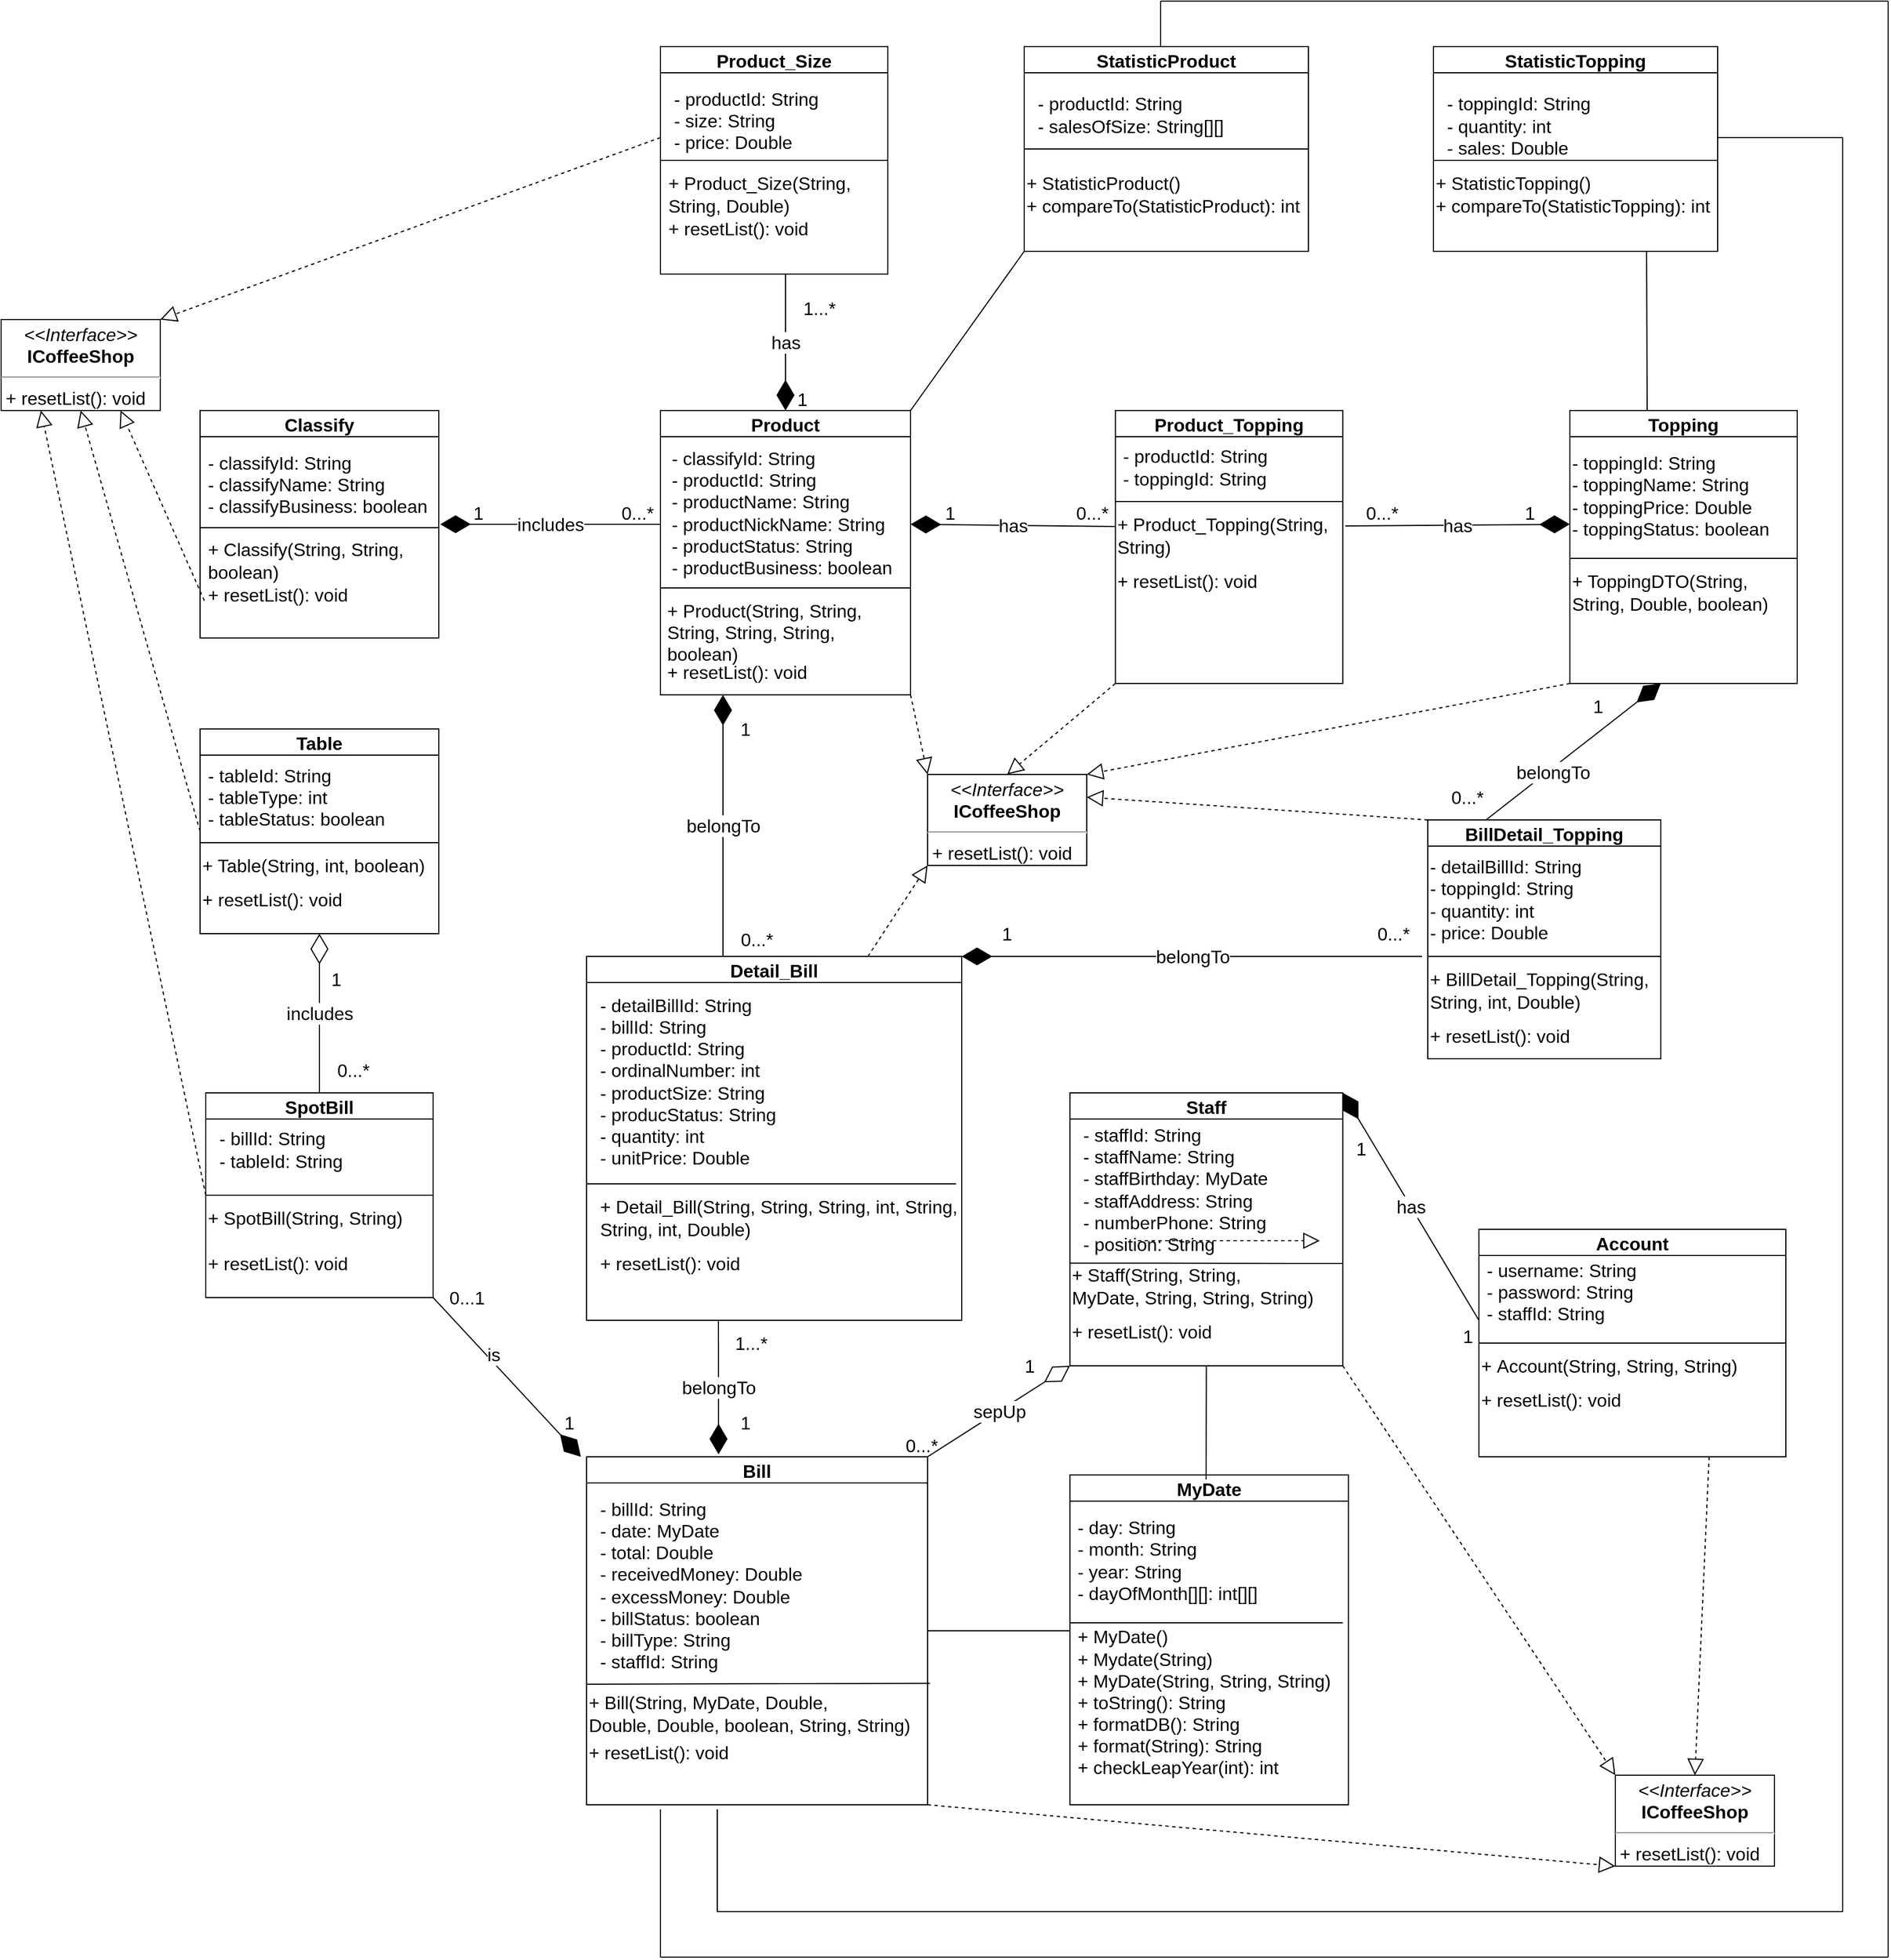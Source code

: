 <mxfile version="16.4.11" type="device"><diagram id="DjL8c5-lYKKNJm0CQkP-" name="Page-1"><mxGraphModel dx="3816" dy="2931" grid="1" gridSize="10" guides="1" tooltips="1" connect="1" arrows="1" fold="1" page="1" pageScale="1" pageWidth="850" pageHeight="1100" math="0" shadow="0"><root><mxCell id="0"/><mxCell id="1" parent="0"/><mxCell id="RPva68vBUwzgxwrthhN3-113" value="&lt;p style=&quot;margin: 4px 0px 0px; text-align: center; font-size: 16px;&quot;&gt;&lt;i style=&quot;font-size: 16px;&quot;&gt;&amp;lt;&amp;lt;Interface&amp;gt;&amp;gt;&lt;/i&gt;&lt;br style=&quot;font-size: 16px;&quot;&gt;&lt;b style=&quot;font-size: 16px;&quot;&gt;ICoffeeShop&lt;/b&gt;&lt;/p&gt;&lt;hr style=&quot;font-size: 16px;&quot;&gt;&lt;p style=&quot;margin: 0px 0px 0px 4px; font-size: 16px;&quot;&gt;+ resetList(): void&lt;/p&gt;" style="verticalAlign=top;align=left;overflow=fill;fontSize=16;fontFamily=Helvetica;html=1;" vertex="1" parent="1"><mxGeometry x="355" y="400" width="140" height="80" as="geometry"/></mxCell><mxCell id="RPva68vBUwzgxwrthhN3-114" value="Product" style="swimlane;fontSize=16;" vertex="1" parent="1"><mxGeometry x="120" y="80" width="220" height="250" as="geometry"><mxRectangle x="-120" y="40" width="130" height="23" as="alternateBounds"/></mxGeometry></mxCell><mxCell id="RPva68vBUwzgxwrthhN3-115" value="&lt;span style=&quot;font-size: 16px;&quot;&gt;- classifyId: String&lt;br style=&quot;font-size: 16px;&quot;&gt;- productId: String&lt;/span&gt;&lt;br style=&quot;padding: 0px; margin: 0px; font-size: 16px;&quot;&gt;&lt;span style=&quot;font-size: 16px;&quot;&gt;- productName: String&lt;/span&gt;&lt;br style=&quot;padding: 0px; margin: 0px; font-size: 16px;&quot;&gt;&lt;span style=&quot;font-size: 16px;&quot;&gt;- productNickName: String&lt;br style=&quot;font-size: 16px;&quot;&gt;- productStatus: String&lt;br style=&quot;font-size: 16px;&quot;&gt;- productBusiness: boolean&lt;br style=&quot;font-size: 16px;&quot;&gt;&lt;/span&gt;" style="text;html=1;strokeColor=none;fillColor=none;align=left;verticalAlign=middle;whiteSpace=wrap;rounded=0;fontSize=16;" vertex="1" parent="RPva68vBUwzgxwrthhN3-114"><mxGeometry x="7.5" y="50" width="202.5" height="80" as="geometry"/></mxCell><mxCell id="RPva68vBUwzgxwrthhN3-116" value="" style="line;strokeWidth=1;fillColor=none;align=left;verticalAlign=middle;spacingTop=-1;spacingLeft=3;spacingRight=3;rotatable=0;labelPosition=right;points=[];portConstraint=eastwest;fontSize=16;" vertex="1" parent="RPva68vBUwzgxwrthhN3-114"><mxGeometry y="152" width="220" height="8" as="geometry"/></mxCell><mxCell id="RPva68vBUwzgxwrthhN3-118" value="&lt;span style=&quot;font-size: 16px;&quot;&gt;+ Product(String, String, String, String, String, boolean)&lt;/span&gt;" style="text;html=1;strokeColor=none;fillColor=none;align=left;verticalAlign=middle;whiteSpace=wrap;rounded=0;fontSize=16;" vertex="1" parent="RPva68vBUwzgxwrthhN3-114"><mxGeometry x="3.75" y="180" width="216.25" height="30" as="geometry"/></mxCell><mxCell id="RPva68vBUwzgxwrthhN3-126" value="+ resetList(): void" style="text;html=1;align=left;verticalAlign=middle;resizable=0;points=[];autosize=1;strokeColor=none;fillColor=none;fontSize=16;" vertex="1" parent="RPva68vBUwzgxwrthhN3-114"><mxGeometry x="3.75" y="220" width="140" height="20" as="geometry"/></mxCell><mxCell id="RPva68vBUwzgxwrthhN3-120" value="Classify" style="swimlane;fontSize=16;" vertex="1" parent="1"><mxGeometry x="-285" y="80" width="210" height="200" as="geometry"/></mxCell><mxCell id="RPva68vBUwzgxwrthhN3-121" value="&lt;span style=&quot;font-size: 16px;&quot;&gt;- classifyId: String&lt;/span&gt;&lt;br style=&quot;padding: 0px; margin: 0px; font-size: 16px;&quot;&gt;&lt;span style=&quot;font-size: 16px;&quot;&gt;-&amp;nbsp;classifyName: String&lt;/span&gt;&lt;br style=&quot;padding: 0px; margin: 0px; font-size: 16px;&quot;&gt;&lt;span style=&quot;font-size: 16px;&quot;&gt;-&amp;nbsp;classifyBusiness: boolean&lt;/span&gt;" style="text;html=1;strokeColor=none;fillColor=none;align=left;verticalAlign=middle;whiteSpace=wrap;rounded=0;fontSize=16;" vertex="1" parent="RPva68vBUwzgxwrthhN3-120"><mxGeometry x="5" y="30" width="275" height="70" as="geometry"/></mxCell><mxCell id="RPva68vBUwzgxwrthhN3-122" value="+&amp;nbsp;Classify(String, String,&lt;br style=&quot;font-size: 16px;&quot;&gt;boolean)" style="text;html=1;align=left;verticalAlign=middle;resizable=0;points=[];autosize=1;strokeColor=none;fillColor=none;fontSize=16;" vertex="1" parent="RPva68vBUwzgxwrthhN3-120"><mxGeometry x="5" y="112" width="190" height="40" as="geometry"/></mxCell><mxCell id="RPva68vBUwzgxwrthhN3-125" value="+ resetList(): void" style="text;html=1;align=left;verticalAlign=middle;resizable=0;points=[];autosize=1;strokeColor=none;fillColor=none;fontSize=16;" vertex="1" parent="RPva68vBUwzgxwrthhN3-120"><mxGeometry x="5" y="152" width="140" height="20" as="geometry"/></mxCell><mxCell id="RPva68vBUwzgxwrthhN3-124" value="" style="endArrow=none;html=1;rounded=0;fontSize=16;" edge="1" parent="RPva68vBUwzgxwrthhN3-120"><mxGeometry width="50" height="50" relative="1" as="geometry"><mxPoint y="103" as="sourcePoint"/><mxPoint x="210" y="103" as="targetPoint"/></mxGeometry></mxCell><mxCell id="RPva68vBUwzgxwrthhN3-127" value="Product_Size" style="swimlane;fontSize=16;" vertex="1" parent="1"><mxGeometry x="120" y="-240" width="200" height="200" as="geometry"/></mxCell><mxCell id="RPva68vBUwzgxwrthhN3-128" value="- productId: String&lt;span style=&quot;font-size: 16px;&quot;&gt;&lt;br style=&quot;font-size: 16px;&quot;&gt;- size: String&lt;br style=&quot;font-size: 16px;&quot;&gt;- price: Double&lt;br style=&quot;font-size: 16px;&quot;&gt;&lt;/span&gt;" style="text;html=1;strokeColor=none;fillColor=none;align=left;verticalAlign=middle;whiteSpace=wrap;rounded=0;fontSize=16;" vertex="1" parent="RPva68vBUwzgxwrthhN3-127"><mxGeometry x="10" y="40" width="190" height="50" as="geometry"/></mxCell><mxCell id="RPva68vBUwzgxwrthhN3-129" value="+ Product_Size(String, &lt;br style=&quot;font-size: 16px;&quot;&gt;String, Double)" style="text;html=1;align=left;verticalAlign=middle;resizable=0;points=[];autosize=1;strokeColor=none;fillColor=none;fontSize=16;" vertex="1" parent="RPva68vBUwzgxwrthhN3-127"><mxGeometry x="5" y="110" width="180" height="40" as="geometry"/></mxCell><mxCell id="RPva68vBUwzgxwrthhN3-131" value="+ resetList(): void" style="text;html=1;align=left;verticalAlign=middle;resizable=0;points=[];autosize=1;strokeColor=none;fillColor=none;fontSize=16;" vertex="1" parent="RPva68vBUwzgxwrthhN3-127"><mxGeometry x="5" y="150" width="140" height="20" as="geometry"/></mxCell><mxCell id="RPva68vBUwzgxwrthhN3-130" value="" style="endArrow=none;html=1;rounded=0;fontSize=16;" edge="1" parent="1"><mxGeometry width="50" height="50" relative="1" as="geometry"><mxPoint x="120" y="-140" as="sourcePoint"/><mxPoint x="320" y="-140" as="targetPoint"/></mxGeometry></mxCell><mxCell id="RPva68vBUwzgxwrthhN3-132" value="Product_Topping" style="swimlane;fontSize=16;" vertex="1" parent="1"><mxGeometry x="520.23" y="80" width="200" height="240" as="geometry"/></mxCell><mxCell id="RPva68vBUwzgxwrthhN3-133" value="&lt;span style=&quot;font-size: 16px;&quot;&gt;- productId: String&lt;/span&gt;&lt;br style=&quot;padding: 0px; margin: 0px; font-size: 16px;&quot;&gt;&lt;span style=&quot;font-size: 16px;&quot;&gt;- toppingId: String&lt;/span&gt;" style="text;html=1;strokeColor=none;fillColor=none;align=left;verticalAlign=middle;whiteSpace=wrap;rounded=0;fontSize=16;" vertex="1" parent="RPva68vBUwzgxwrthhN3-132"><mxGeometry x="5" y="20" width="190" height="60" as="geometry"/></mxCell><mxCell id="RPva68vBUwzgxwrthhN3-134" value="+&amp;nbsp;Product_Topping(String, &lt;br style=&quot;font-size: 16px;&quot;&gt;String)" style="text;html=1;align=left;verticalAlign=middle;resizable=0;points=[];autosize=1;strokeColor=none;fillColor=none;fontSize=16;" vertex="1" parent="RPva68vBUwzgxwrthhN3-132"><mxGeometry y="90" width="200" height="40" as="geometry"/></mxCell><mxCell id="RPva68vBUwzgxwrthhN3-144" value="+ resetList(): void" style="text;html=1;align=left;verticalAlign=middle;resizable=0;points=[];autosize=1;strokeColor=none;fillColor=none;fontSize=16;" vertex="1" parent="RPva68vBUwzgxwrthhN3-132"><mxGeometry y="140" width="140" height="20" as="geometry"/></mxCell><mxCell id="RPva68vBUwzgxwrthhN3-135" value="" style="endArrow=none;html=1;rounded=0;fontSize=16;" edge="1" parent="RPva68vBUwzgxwrthhN3-132"><mxGeometry width="50" height="50" relative="1" as="geometry"><mxPoint y="80" as="sourcePoint"/><mxPoint x="200" y="80" as="targetPoint"/></mxGeometry></mxCell><mxCell id="RPva68vBUwzgxwrthhN3-136" value="Topping" style="swimlane;fontSize=16;" vertex="1" parent="1"><mxGeometry x="920" y="80" width="200" height="240" as="geometry"/></mxCell><mxCell id="RPva68vBUwzgxwrthhN3-137" value="&lt;span style=&quot;font-size: 16px;&quot;&gt;- toppingId: String&lt;/span&gt;&lt;br style=&quot;padding: 0px; margin: 0px; font-size: 16px;&quot;&gt;&lt;span style=&quot;font-size: 16px;&quot;&gt;- toppingName: String&lt;/span&gt;&lt;br style=&quot;padding: 0px; margin: 0px; font-size: 16px;&quot;&gt;&lt;span style=&quot;font-size: 16px;&quot;&gt;- toppingPrice: Double&lt;br style=&quot;font-size: 16px;&quot;&gt;- toppingStatus: boolean&lt;br style=&quot;font-size: 16px;&quot;&gt;&lt;/span&gt;" style="text;html=1;strokeColor=none;fillColor=none;align=left;verticalAlign=middle;whiteSpace=wrap;rounded=0;fontSize=16;" vertex="1" parent="RPva68vBUwzgxwrthhN3-136"><mxGeometry y="50" width="280" height="50" as="geometry"/></mxCell><mxCell id="RPva68vBUwzgxwrthhN3-138" value="+ ToppingDTO(String, &lt;br style=&quot;font-size: 16px;&quot;&gt;String, Double, boolean)&lt;br style=&quot;font-size: 16px;&quot;&gt;" style="text;html=1;align=left;verticalAlign=middle;resizable=0;points=[];autosize=1;strokeColor=none;fillColor=none;fontSize=16;" vertex="1" parent="RPva68vBUwzgxwrthhN3-136"><mxGeometry y="140" width="190" height="40" as="geometry"/></mxCell><mxCell id="RPva68vBUwzgxwrthhN3-139" value="" style="endArrow=none;html=1;rounded=0;fontSize=16;" edge="1" parent="1"><mxGeometry width="50" height="50" relative="1" as="geometry"><mxPoint x="920" y="210" as="sourcePoint"/><mxPoint x="1120" y="210" as="targetPoint"/></mxGeometry></mxCell><mxCell id="RPva68vBUwzgxwrthhN3-146" value="Bill" style="swimlane;fontSize=16;" vertex="1" parent="1"><mxGeometry x="55" y="1000" width="300" height="306" as="geometry"/></mxCell><mxCell id="RPva68vBUwzgxwrthhN3-147" value="&lt;span style=&quot;font-size: 16px;&quot;&gt;- billId: String&lt;/span&gt;&lt;br style=&quot;padding: 0px; margin: 0px; font-size: 16px;&quot;&gt;&lt;span style=&quot;font-size: 16px;&quot;&gt;- date: MyDate&lt;/span&gt;&lt;br style=&quot;padding: 0px; margin: 0px; font-size: 16px;&quot;&gt;&lt;span style=&quot;font-size: 16px;&quot;&gt;- total: Double&lt;br style=&quot;font-size: 16px;&quot;&gt;- receivedMoney: D&lt;/span&gt;ouble&lt;span style=&quot;font-size: 16px;&quot;&gt;&lt;br style=&quot;font-size: 16px;&quot;&gt;- excessMoney: D&lt;/span&gt;ouble&lt;br style=&quot;font-size: 16px;&quot;&gt;&lt;span style=&quot;font-size: 16px;&quot;&gt;- billStatus: boolean&lt;br style=&quot;font-size: 16px;&quot;&gt;- billType: String&lt;br style=&quot;font-size: 16px;&quot;&gt;- staffId: String&lt;br style=&quot;font-size: 16px;&quot;&gt;&lt;/span&gt;" style="text;html=1;strokeColor=none;fillColor=none;align=left;verticalAlign=middle;whiteSpace=wrap;rounded=0;fontSize=16;" vertex="1" parent="RPva68vBUwzgxwrthhN3-146"><mxGeometry x="10" y="26" width="240" height="174" as="geometry"/></mxCell><mxCell id="RPva68vBUwzgxwrthhN3-148" value="+ Bill(String, MyDate, Double, &lt;br style=&quot;font-size: 16px;&quot;&gt;Double, Double, boolean, String, String)" style="text;html=1;align=left;verticalAlign=middle;resizable=0;points=[];autosize=1;strokeColor=none;fillColor=none;fontSize=16;" vertex="1" parent="RPva68vBUwzgxwrthhN3-146"><mxGeometry y="206" width="300" height="40" as="geometry"/></mxCell><mxCell id="RPva68vBUwzgxwrthhN3-160" value="+ resetList(): void" style="text;html=1;align=left;verticalAlign=middle;resizable=0;points=[];autosize=1;strokeColor=none;fillColor=none;fontSize=16;" vertex="1" parent="RPva68vBUwzgxwrthhN3-146"><mxGeometry y="250" width="140" height="20" as="geometry"/></mxCell><mxCell id="RPva68vBUwzgxwrthhN3-149" value="" style="endArrow=none;html=1;rounded=0;fontSize=16;entryX=1.007;entryY=-0.17;entryDx=0;entryDy=0;entryPerimeter=0;" edge="1" parent="1" target="RPva68vBUwzgxwrthhN3-148"><mxGeometry width="50" height="50" relative="1" as="geometry"><mxPoint x="55" y="1200" as="sourcePoint"/><mxPoint x="335" y="1200" as="targetPoint"/></mxGeometry></mxCell><mxCell id="RPva68vBUwzgxwrthhN3-150" value="Detail_Bill" style="swimlane;fontSize=16;" vertex="1" parent="1"><mxGeometry x="55" y="560" width="330" height="320" as="geometry"/></mxCell><mxCell id="RPva68vBUwzgxwrthhN3-151" value="&lt;span style=&quot;font-size: 16px;&quot;&gt;- detailBillId: String&lt;br style=&quot;font-size: 16px;&quot;&gt;&lt;/span&gt;- billId: String&lt;br style=&quot;font-size: 16px;&quot;&gt;- productId: String&lt;br style=&quot;padding: 0px; margin: 0px; font-size: 16px;&quot;&gt;&lt;span style=&quot;font-size: 16px;&quot;&gt;- ordinalNumber: int&lt;br style=&quot;font-size: 16px;&quot;&gt;&lt;/span&gt;&lt;span style=&quot;font-size: 16px;&quot;&gt;- productSize: String&lt;br style=&quot;font-size: 16px;&quot;&gt;- producStatus: String&lt;br style=&quot;font-size: 16px;&quot;&gt;&lt;/span&gt;- quantity: int&lt;br style=&quot;font-size: 16px;&quot;&gt;- unitPrice: Double" style="text;html=1;strokeColor=none;fillColor=none;align=left;verticalAlign=middle;whiteSpace=wrap;rounded=0;fontSize=16;" vertex="1" parent="RPva68vBUwzgxwrthhN3-150"><mxGeometry x="10" y="60" width="175" height="100" as="geometry"/></mxCell><mxCell id="RPva68vBUwzgxwrthhN3-152" value="+ Detail_Bill(String, String, String, int, String, &lt;br style=&quot;font-size: 16px;&quot;&gt;String, int, Double)" style="text;html=1;align=left;verticalAlign=middle;resizable=0;points=[];autosize=1;strokeColor=none;fillColor=none;fontSize=16;" vertex="1" parent="RPva68vBUwzgxwrthhN3-150"><mxGeometry x="10" y="210" width="330" height="40" as="geometry"/></mxCell><mxCell id="RPva68vBUwzgxwrthhN3-159" value="+ resetList(): void" style="text;html=1;align=left;verticalAlign=middle;resizable=0;points=[];autosize=1;strokeColor=none;fillColor=none;fontSize=16;" vertex="1" parent="RPva68vBUwzgxwrthhN3-150"><mxGeometry x="10" y="260" width="140" height="20" as="geometry"/></mxCell><mxCell id="RPva68vBUwzgxwrthhN3-153" value="" style="endArrow=none;html=1;rounded=0;fontSize=16;" edge="1" parent="1"><mxGeometry width="50" height="50" relative="1" as="geometry"><mxPoint x="55" y="760" as="sourcePoint"/><mxPoint x="380" y="760" as="targetPoint"/></mxGeometry></mxCell><mxCell id="RPva68vBUwzgxwrthhN3-161" value="SpotBill" style="swimlane;fontSize=16;" vertex="1" parent="1"><mxGeometry x="-280" y="680" width="200" height="180" as="geometry"/></mxCell><mxCell id="RPva68vBUwzgxwrthhN3-162" value="&lt;span style=&quot;font-size: 16px;&quot;&gt;- billId: String&lt;/span&gt;&lt;br style=&quot;padding: 0px; margin: 0px; font-size: 16px;&quot;&gt;&lt;span style=&quot;font-size: 16px;&quot;&gt;- tableId: String&lt;/span&gt;" style="text;html=1;strokeColor=none;fillColor=none;align=left;verticalAlign=middle;whiteSpace=wrap;rounded=0;fontSize=16;" vertex="1" parent="RPva68vBUwzgxwrthhN3-161"><mxGeometry x="10" y="20" width="145" height="60" as="geometry"/></mxCell><mxCell id="RPva68vBUwzgxwrthhN3-163" value="+&amp;nbsp;SpotBill(String, String)" style="text;html=1;align=left;verticalAlign=middle;resizable=0;points=[];autosize=1;strokeColor=none;fillColor=none;fontSize=16;" vertex="1" parent="RPva68vBUwzgxwrthhN3-161"><mxGeometry y="100" width="190" height="20" as="geometry"/></mxCell><mxCell id="RPva68vBUwzgxwrthhN3-174" value="+ resetList(): void" style="text;html=1;align=left;verticalAlign=middle;resizable=0;points=[];autosize=1;strokeColor=none;fillColor=none;fontSize=16;" vertex="1" parent="RPva68vBUwzgxwrthhN3-161"><mxGeometry y="140" width="140" height="20" as="geometry"/></mxCell><mxCell id="RPva68vBUwzgxwrthhN3-164" value="" style="endArrow=none;html=1;rounded=0;fontSize=16;exitX=0;exitY=0.5;exitDx=0;exitDy=0;entryX=1;entryY=0.5;entryDx=0;entryDy=0;" edge="1" parent="1" source="RPva68vBUwzgxwrthhN3-161" target="RPva68vBUwzgxwrthhN3-161"><mxGeometry width="50" height="50" relative="1" as="geometry"><mxPoint x="-235" y="760" as="sourcePoint"/><mxPoint x="-185" y="710" as="targetPoint"/></mxGeometry></mxCell><mxCell id="RPva68vBUwzgxwrthhN3-165" value="Table" style="swimlane;fontSize=16;" vertex="1" parent="1"><mxGeometry x="-285" y="360" width="210" height="180" as="geometry"/></mxCell><mxCell id="RPva68vBUwzgxwrthhN3-166" value="&lt;span style=&quot;font-size: 16px;&quot;&gt;- tableId: String&lt;/span&gt;&lt;br style=&quot;padding: 0px; margin: 0px; font-size: 16px;&quot;&gt;&lt;span style=&quot;font-size: 16px;&quot;&gt;- tableType: int&lt;/span&gt;&lt;br style=&quot;padding: 0px; margin: 0px; font-size: 16px;&quot;&gt;&lt;span style=&quot;font-size: 16px;&quot;&gt;- tableStatus: boolean&lt;br style=&quot;font-size: 16px;&quot;&gt;&lt;/span&gt;" style="text;html=1;strokeColor=none;fillColor=none;align=left;verticalAlign=middle;whiteSpace=wrap;rounded=0;fontSize=16;" vertex="1" parent="RPva68vBUwzgxwrthhN3-165"><mxGeometry x="5" y="30" width="345" height="60" as="geometry"/></mxCell><mxCell id="RPva68vBUwzgxwrthhN3-167" value="" style="endArrow=none;html=1;rounded=0;fontSize=16;" edge="1" parent="RPva68vBUwzgxwrthhN3-165"><mxGeometry width="50" height="50" relative="1" as="geometry"><mxPoint y="100" as="sourcePoint"/><mxPoint x="210" y="100" as="targetPoint"/></mxGeometry></mxCell><mxCell id="RPva68vBUwzgxwrthhN3-168" value="+ Table(String, int, boolean)" style="text;html=1;align=left;verticalAlign=middle;resizable=0;points=[];autosize=1;strokeColor=none;fillColor=none;fontSize=16;" vertex="1" parent="RPva68vBUwzgxwrthhN3-165"><mxGeometry y="110" width="210" height="20" as="geometry"/></mxCell><mxCell id="RPva68vBUwzgxwrthhN3-173" value="+ resetList(): void" style="text;html=1;align=left;verticalAlign=middle;resizable=0;points=[];autosize=1;strokeColor=none;fillColor=none;fontSize=16;" vertex="1" parent="RPva68vBUwzgxwrthhN3-165"><mxGeometry y="140" width="140" height="20" as="geometry"/></mxCell><mxCell id="RPva68vBUwzgxwrthhN3-175" value="Account" style="swimlane;fontSize=16;" vertex="1" parent="1"><mxGeometry x="840" y="800" width="270" height="200" as="geometry"/></mxCell><mxCell id="RPva68vBUwzgxwrthhN3-176" value="&lt;span style=&quot;font-size: 16px;&quot;&gt;- username: String&lt;/span&gt;&lt;br style=&quot;padding: 0px; margin: 0px; font-size: 16px;&quot;&gt;&lt;span style=&quot;font-size: 16px;&quot;&gt;- password: String&lt;br style=&quot;font-size: 16px;&quot;&gt;- staffId: String&lt;br style=&quot;font-size: 16px;&quot;&gt;&lt;/span&gt;" style="text;html=1;strokeColor=none;fillColor=none;align=left;verticalAlign=middle;whiteSpace=wrap;rounded=0;fontSize=16;" vertex="1" parent="RPva68vBUwzgxwrthhN3-175"><mxGeometry x="5" y="20" width="190" height="70" as="geometry"/></mxCell><mxCell id="RPva68vBUwzgxwrthhN3-177" value="+&amp;nbsp;Account(String, String, String)" style="text;html=1;align=left;verticalAlign=middle;resizable=0;points=[];autosize=1;strokeColor=none;fillColor=none;fontSize=16;" vertex="1" parent="RPva68vBUwzgxwrthhN3-175"><mxGeometry y="110" width="240" height="20" as="geometry"/></mxCell><mxCell id="RPva68vBUwzgxwrthhN3-202" value="+ resetList(): void" style="text;html=1;align=left;verticalAlign=middle;resizable=0;points=[];autosize=1;strokeColor=none;fillColor=none;fontSize=16;" vertex="1" parent="RPva68vBUwzgxwrthhN3-175"><mxGeometry y="140" width="140" height="20" as="geometry"/></mxCell><mxCell id="RPva68vBUwzgxwrthhN3-178" value="" style="endArrow=none;html=1;rounded=0;fontSize=16;entryX=1;entryY=0.5;entryDx=0;entryDy=0;" edge="1" parent="1" target="RPva68vBUwzgxwrthhN3-175"><mxGeometry width="50" height="50" relative="1" as="geometry"><mxPoint x="840" y="900" as="sourcePoint"/><mxPoint x="1080" y="900" as="targetPoint"/></mxGeometry></mxCell><mxCell id="RPva68vBUwzgxwrthhN3-179" value="BillDetail_Topping" style="swimlane;fontSize=16;" vertex="1" parent="1"><mxGeometry x="795" y="440" width="205" height="210" as="geometry"/></mxCell><mxCell id="RPva68vBUwzgxwrthhN3-180" value="&lt;span style=&quot;font-size: 16px;&quot;&gt;- detailBillId: String&lt;br style=&quot;font-size: 16px;&quot;&gt;- toppingId: String&lt;br style=&quot;font-size: 16px;&quot;&gt;- quantity: int&lt;br style=&quot;font-size: 16px;&quot;&gt;- price: D&lt;/span&gt;ouble&lt;span style=&quot;font-size: 16px;&quot;&gt;&lt;br style=&quot;font-size: 16px;&quot;&gt;&lt;/span&gt;" style="text;html=1;strokeColor=none;fillColor=none;align=left;verticalAlign=middle;whiteSpace=wrap;rounded=0;fontSize=16;" vertex="1" parent="RPva68vBUwzgxwrthhN3-179"><mxGeometry y="50" width="185" height="40" as="geometry"/></mxCell><mxCell id="RPva68vBUwzgxwrthhN3-181" value="+ BillDetail_Topping(String, &lt;br style=&quot;font-size: 16px;&quot;&gt;String, int, Double)" style="text;html=1;align=left;verticalAlign=middle;resizable=0;points=[];autosize=1;strokeColor=none;fillColor=none;fontSize=16;" vertex="1" parent="RPva68vBUwzgxwrthhN3-179"><mxGeometry y="130" width="210" height="40" as="geometry"/></mxCell><mxCell id="RPva68vBUwzgxwrthhN3-200" value="+ resetList(): void" style="text;html=1;align=left;verticalAlign=middle;resizable=0;points=[];autosize=1;strokeColor=none;fillColor=none;fontSize=16;" vertex="1" parent="RPva68vBUwzgxwrthhN3-179"><mxGeometry y="180" width="140" height="20" as="geometry"/></mxCell><mxCell id="RPva68vBUwzgxwrthhN3-182" value="" style="endArrow=none;html=1;rounded=0;fontSize=16;" edge="1" parent="1"><mxGeometry width="50" height="50" relative="1" as="geometry"><mxPoint x="795" y="560" as="sourcePoint"/><mxPoint x="1000" y="560" as="targetPoint"/></mxGeometry></mxCell><mxCell id="RPva68vBUwzgxwrthhN3-183" value="Staff" style="swimlane;fontSize=16;" vertex="1" parent="1"><mxGeometry x="480.23" y="680" width="240" height="240" as="geometry"/></mxCell><mxCell id="RPva68vBUwzgxwrthhN3-184" value="&lt;span style=&quot;font-size: 16px;&quot;&gt;- staffId: String&lt;/span&gt;&lt;br style=&quot;padding: 0px; margin: 0px; font-size: 16px;&quot;&gt;&lt;span style=&quot;font-size: 16px;&quot;&gt;- staffName: String&lt;/span&gt;&lt;br style=&quot;padding: 0px; margin: 0px; font-size: 16px;&quot;&gt;&lt;span style=&quot;font-size: 16px;&quot;&gt;- staffBirthday: MyDate&lt;br style=&quot;font-size: 16px;&quot;&gt;- staffAddress: String&lt;br style=&quot;font-size: 16px;&quot;&gt;- numberPhone: String&lt;br style=&quot;font-size: 16px;&quot;&gt;- position: String&lt;br style=&quot;font-size: 16px;&quot;&gt;&lt;/span&gt;" style="text;html=1;strokeColor=none;fillColor=none;align=left;verticalAlign=middle;whiteSpace=wrap;rounded=0;fontSize=16;" vertex="1" parent="RPva68vBUwzgxwrthhN3-183"><mxGeometry x="10" y="40" width="190" height="90" as="geometry"/></mxCell><mxCell id="RPva68vBUwzgxwrthhN3-185" value="+ Staff(String, String, &lt;br style=&quot;font-size: 16px;&quot;&gt;MyDate, String, String, String)" style="text;html=1;align=left;verticalAlign=middle;resizable=0;points=[];autosize=1;strokeColor=none;fillColor=none;fontSize=16;" vertex="1" parent="RPva68vBUwzgxwrthhN3-183"><mxGeometry y="150" width="230" height="40" as="geometry"/></mxCell><mxCell id="RPva68vBUwzgxwrthhN3-201" value="+ resetList(): void" style="text;html=1;align=left;verticalAlign=middle;resizable=0;points=[];autosize=1;strokeColor=none;fillColor=none;fontSize=16;" vertex="1" parent="RPva68vBUwzgxwrthhN3-183"><mxGeometry y="200" width="140" height="20" as="geometry"/></mxCell><mxCell id="RPva68vBUwzgxwrthhN3-186" value="" style="endArrow=none;html=1;rounded=0;fontSize=16;exitX=-0.001;exitY=-0.007;exitDx=0;exitDy=0;exitPerimeter=0;" edge="1" parent="1" source="RPva68vBUwzgxwrthhN3-185"><mxGeometry width="50" height="50" relative="1" as="geometry"><mxPoint x="480.23" y="820" as="sourcePoint"/><mxPoint x="720.23" y="830" as="targetPoint"/></mxGeometry></mxCell><mxCell id="RPva68vBUwzgxwrthhN3-189" value="MyDate" style="swimlane;fontSize=16;" vertex="1" parent="1"><mxGeometry x="480.23" y="1016" width="245" height="290" as="geometry"/></mxCell><mxCell id="RPva68vBUwzgxwrthhN3-190" value="&lt;span style=&quot;font-size: 16px;&quot;&gt;- day: String&lt;br style=&quot;font-size: 16px;&quot;&gt;- month: String&lt;br style=&quot;font-size: 16px;&quot;&gt;- year: String&lt;br style=&quot;font-size: 16px;&quot;&gt;- dayOfMonth[][]: int[][]&amp;nbsp;&lt;br style=&quot;font-size: 16px;&quot;&gt;&lt;/span&gt;" style="text;html=1;strokeColor=none;fillColor=none;align=left;verticalAlign=middle;whiteSpace=wrap;rounded=0;fontSize=16;" vertex="1" parent="RPva68vBUwzgxwrthhN3-189"><mxGeometry x="5" y="30" width="190" height="90" as="geometry"/></mxCell><mxCell id="RPva68vBUwzgxwrthhN3-191" value="+ MyDate()&lt;br style=&quot;font-size: 16px;&quot;&gt;+ Mydate(String)&lt;br style=&quot;font-size: 16px;&quot;&gt;+ MyDate(String, String, String)&lt;br style=&quot;font-size: 16px;&quot;&gt;+ toString(): String&lt;br style=&quot;font-size: 16px;&quot;&gt;+ formatDB(): String&lt;br style=&quot;font-size: 16px;&quot;&gt;+ format(String): String&lt;br style=&quot;font-size: 16px;&quot;&gt;+ checkLeapYear(int): int" style="text;html=1;align=left;verticalAlign=middle;resizable=0;points=[];autosize=1;strokeColor=none;fillColor=none;fontSize=16;" vertex="1" parent="RPva68vBUwzgxwrthhN3-189"><mxGeometry x="5" y="130" width="240" height="140" as="geometry"/></mxCell><mxCell id="RPva68vBUwzgxwrthhN3-192" value="" style="endArrow=none;html=1;rounded=0;fontSize=16;" edge="1" parent="1"><mxGeometry width="50" height="50" relative="1" as="geometry"><mxPoint x="480.23" y="1146" as="sourcePoint"/><mxPoint x="720.23" y="1146" as="targetPoint"/></mxGeometry></mxCell><mxCell id="RPva68vBUwzgxwrthhN3-203" value="StatisticProduct" style="swimlane;fontSize=16;" vertex="1" parent="1"><mxGeometry x="440" y="-240" width="250" height="180" as="geometry"/></mxCell><mxCell id="RPva68vBUwzgxwrthhN3-204" value="&lt;span style=&quot;font-size: 16px;&quot;&gt;- productId: String&lt;br style=&quot;font-size: 16px;&quot;&gt;- salesOfSize: String[][]&lt;br style=&quot;font-size: 16px;&quot;&gt;&lt;/span&gt;" style="text;html=1;strokeColor=none;fillColor=none;align=left;verticalAlign=middle;whiteSpace=wrap;rounded=0;fontSize=16;" vertex="1" parent="RPva68vBUwzgxwrthhN3-203"><mxGeometry x="10" y="40" width="185" height="40" as="geometry"/></mxCell><mxCell id="RPva68vBUwzgxwrthhN3-205" value="+&amp;nbsp;&lt;span style=&quot;text-align: center ; font-size: 16px&quot;&gt;StatisticProduct&lt;/span&gt;()&lt;br style=&quot;font-size: 16px&quot;&gt;+ compareTo(&lt;span style=&quot;text-align: center ; font-size: 16px&quot;&gt;StatisticProduct): int&lt;/span&gt;" style="text;html=1;align=left;verticalAlign=middle;resizable=0;points=[];autosize=1;strokeColor=none;fillColor=none;fontSize=16;" vertex="1" parent="RPva68vBUwzgxwrthhN3-203"><mxGeometry y="110" width="260" height="40" as="geometry"/></mxCell><mxCell id="RPva68vBUwzgxwrthhN3-206" value="" style="endArrow=none;html=1;rounded=0;fontSize=16;exitX=0;exitY=0.5;exitDx=0;exitDy=0;entryX=1;entryY=0.5;entryDx=0;entryDy=0;" edge="1" parent="1" source="RPva68vBUwzgxwrthhN3-203" target="RPva68vBUwzgxwrthhN3-203"><mxGeometry width="50" height="50" relative="1" as="geometry"><mxPoint x="440" y="-80" as="sourcePoint"/><mxPoint x="840" y="-80" as="targetPoint"/></mxGeometry></mxCell><mxCell id="RPva68vBUwzgxwrthhN3-207" value="StatisticTopping" style="swimlane;fontSize=16;startSize=23;" vertex="1" parent="1"><mxGeometry x="800" y="-240" width="250" height="180" as="geometry"/></mxCell><mxCell id="RPva68vBUwzgxwrthhN3-208" value="&lt;span style=&quot;font-size: 16px;&quot;&gt;&lt;br style=&quot;font-size: 16px;&quot;&gt;- toppingId: String&lt;br style=&quot;font-size: 16px;&quot;&gt;- quantity: int&lt;br style=&quot;font-size: 16px;&quot;&gt;- sales: D&lt;/span&gt;ouble&lt;span style=&quot;font-size: 16px;&quot;&gt;&lt;br style=&quot;font-size: 16px;&quot;&gt;&lt;/span&gt;" style="text;html=1;strokeColor=none;fillColor=none;align=left;verticalAlign=middle;whiteSpace=wrap;rounded=0;fontSize=16;" vertex="1" parent="RPva68vBUwzgxwrthhN3-207"><mxGeometry x="10" y="40" width="185" height="40" as="geometry"/></mxCell><mxCell id="RPva68vBUwzgxwrthhN3-209" value="+&amp;nbsp;&lt;span style=&quot;text-align: center ; font-size: 16px&quot;&gt;StatisticTopping&lt;/span&gt;()&lt;br style=&quot;font-size: 16px&quot;&gt;+ compareTo(&lt;span style=&quot;text-align: center ; font-size: 16px&quot;&gt;StatisticTopping&lt;/span&gt;&lt;span style=&quot;text-align: center ; font-size: 16px&quot;&gt;): int&lt;/span&gt;" style="text;html=1;align=left;verticalAlign=middle;resizable=0;points=[];autosize=1;strokeColor=none;fillColor=none;fontSize=16;" vertex="1" parent="RPva68vBUwzgxwrthhN3-207"><mxGeometry y="110" width="260" height="40" as="geometry"/></mxCell><mxCell id="RPva68vBUwzgxwrthhN3-210" value="" style="endArrow=none;html=1;rounded=0;fontSize=16;" edge="1" parent="1"><mxGeometry width="50" height="50" relative="1" as="geometry"><mxPoint x="800" y="-140" as="sourcePoint"/><mxPoint x="1050" y="-140" as="targetPoint"/></mxGeometry></mxCell><mxCell id="RPva68vBUwzgxwrthhN3-216" value="includes" style="endArrow=diamondThin;endFill=1;endSize=24;html=1;rounded=0;fontSize=16;entryX=0.75;entryY=1;entryDx=0;entryDy=0;" edge="1" parent="1" target="RPva68vBUwzgxwrthhN3-121"><mxGeometry width="160" relative="1" as="geometry"><mxPoint x="120" y="180" as="sourcePoint"/><mxPoint x="480" y="290" as="targetPoint"/></mxGeometry></mxCell><mxCell id="RPva68vBUwzgxwrthhN3-217" value="0...*" style="text;html=1;strokeColor=none;fillColor=none;align=center;verticalAlign=middle;whiteSpace=wrap;rounded=0;fontSize=16;" vertex="1" parent="1"><mxGeometry x="70" y="160" width="60" height="20" as="geometry"/></mxCell><mxCell id="RPva68vBUwzgxwrthhN3-218" value="1" style="text;html=1;strokeColor=none;fillColor=none;align=center;verticalAlign=middle;whiteSpace=wrap;rounded=0;fontSize=16;" vertex="1" parent="1"><mxGeometry x="-55" y="160" width="30" height="20" as="geometry"/></mxCell><mxCell id="RPva68vBUwzgxwrthhN3-221" value="has" style="endArrow=diamondThin;endFill=1;endSize=24;html=1;rounded=0;fontSize=16;exitX=-0.002;exitY=0.3;exitDx=0;exitDy=0;exitPerimeter=0;" edge="1" parent="1" source="RPva68vBUwzgxwrthhN3-134"><mxGeometry width="160" relative="1" as="geometry"><mxPoint x="320" y="290" as="sourcePoint"/><mxPoint x="340" y="180" as="targetPoint"/></mxGeometry></mxCell><mxCell id="RPva68vBUwzgxwrthhN3-222" value="1" style="text;html=1;strokeColor=none;fillColor=none;align=center;verticalAlign=middle;whiteSpace=wrap;rounded=0;fontSize=16;" vertex="1" parent="1"><mxGeometry x="360" y="160" width="30" height="20" as="geometry"/></mxCell><mxCell id="RPva68vBUwzgxwrthhN3-223" value="0...*" style="text;html=1;strokeColor=none;fillColor=none;align=center;verticalAlign=middle;whiteSpace=wrap;rounded=0;fontSize=16;" vertex="1" parent="1"><mxGeometry x="470" y="160" width="60" height="20" as="geometry"/></mxCell><mxCell id="RPva68vBUwzgxwrthhN3-224" value="has" style="endArrow=diamondThin;endFill=1;endSize=24;html=1;rounded=0;fontSize=16;entryX=0;entryY=1;entryDx=0;entryDy=0;exitX=1.011;exitY=0.287;exitDx=0;exitDy=0;exitPerimeter=0;" edge="1" parent="1" source="RPva68vBUwzgxwrthhN3-134" target="RPva68vBUwzgxwrthhN3-137"><mxGeometry width="160" relative="1" as="geometry"><mxPoint x="680" y="180" as="sourcePoint"/><mxPoint x="350" y="190" as="targetPoint"/></mxGeometry></mxCell><mxCell id="RPva68vBUwzgxwrthhN3-225" value="0...*" style="text;html=1;strokeColor=none;fillColor=none;align=center;verticalAlign=middle;whiteSpace=wrap;rounded=0;fontSize=16;" vertex="1" parent="1"><mxGeometry x="725.23" y="160" width="60" height="20" as="geometry"/></mxCell><mxCell id="RPva68vBUwzgxwrthhN3-226" value="1" style="text;html=1;strokeColor=none;fillColor=none;align=center;verticalAlign=middle;whiteSpace=wrap;rounded=0;fontSize=16;" vertex="1" parent="1"><mxGeometry x="870" y="160" width="30" height="20" as="geometry"/></mxCell><mxCell id="RPva68vBUwzgxwrthhN3-227" value="has" style="endArrow=diamondThin;endFill=1;endSize=24;html=1;rounded=0;fontSize=16;entryX=0.5;entryY=0;entryDx=0;entryDy=0;" edge="1" parent="1" target="RPva68vBUwzgxwrthhN3-114"><mxGeometry width="160" relative="1" as="geometry"><mxPoint x="230" y="-40" as="sourcePoint"/><mxPoint x="130" as="targetPoint"/></mxGeometry></mxCell><mxCell id="RPva68vBUwzgxwrthhN3-228" value="1" style="text;html=1;strokeColor=none;fillColor=none;align=center;verticalAlign=middle;whiteSpace=wrap;rounded=0;fontSize=16;" vertex="1" parent="1"><mxGeometry x="230" y="60" width="30" height="20" as="geometry"/></mxCell><mxCell id="RPva68vBUwzgxwrthhN3-229" value="1...*" style="text;html=1;strokeColor=none;fillColor=none;align=center;verticalAlign=middle;whiteSpace=wrap;rounded=0;fontSize=16;" vertex="1" parent="1"><mxGeometry x="230" y="-20" width="60" height="20" as="geometry"/></mxCell><mxCell id="RPva68vBUwzgxwrthhN3-231" value="belongTo" style="endArrow=diamondThin;endFill=1;endSize=24;html=1;rounded=0;fontSize=16;entryX=0.25;entryY=1;entryDx=0;entryDy=0;" edge="1" parent="1" target="RPva68vBUwzgxwrthhN3-114"><mxGeometry width="160" relative="1" as="geometry"><mxPoint x="175" y="560" as="sourcePoint"/><mxPoint x="400" y="430" as="targetPoint"/></mxGeometry></mxCell><mxCell id="RPva68vBUwzgxwrthhN3-232" value="1" style="text;html=1;strokeColor=none;fillColor=none;align=center;verticalAlign=middle;whiteSpace=wrap;rounded=0;fontSize=16;" vertex="1" parent="1"><mxGeometry x="180" y="350" width="30" height="20" as="geometry"/></mxCell><mxCell id="RPva68vBUwzgxwrthhN3-233" value="0...*" style="text;html=1;strokeColor=none;fillColor=none;align=center;verticalAlign=middle;whiteSpace=wrap;rounded=0;fontSize=16;" vertex="1" parent="1"><mxGeometry x="175" y="535" width="60" height="20" as="geometry"/></mxCell><mxCell id="RPva68vBUwzgxwrthhN3-234" value="belongTo" style="endArrow=diamondThin;endFill=1;endSize=24;html=1;rounded=0;fontSize=16;entryX=0.387;entryY=-0.007;entryDx=0;entryDy=0;entryPerimeter=0;" edge="1" parent="1" target="RPva68vBUwzgxwrthhN3-146"><mxGeometry width="160" relative="1" as="geometry"><mxPoint x="171" y="880" as="sourcePoint"/><mxPoint x="185" y="340" as="targetPoint"/></mxGeometry></mxCell><mxCell id="RPva68vBUwzgxwrthhN3-235" value="1" style="text;html=1;strokeColor=none;fillColor=none;align=center;verticalAlign=middle;whiteSpace=wrap;rounded=0;fontSize=16;" vertex="1" parent="1"><mxGeometry x="180" y="960" width="30" height="20" as="geometry"/></mxCell><mxCell id="RPva68vBUwzgxwrthhN3-236" value="1...*" style="text;html=1;strokeColor=none;fillColor=none;align=center;verticalAlign=middle;whiteSpace=wrap;rounded=0;fontSize=16;" vertex="1" parent="1"><mxGeometry x="170" y="890" width="60" height="20" as="geometry"/></mxCell><mxCell id="RPva68vBUwzgxwrthhN3-238" value="" style="endArrow=diamondThin;endFill=1;endSize=24;html=1;rounded=0;fontSize=16;exitX=1;exitY=1;exitDx=0;exitDy=0;" edge="1" parent="1" source="RPva68vBUwzgxwrthhN3-161"><mxGeometry width="160" relative="1" as="geometry"><mxPoint x="-200" y="780" as="sourcePoint"/><mxPoint x="50" y="1000" as="targetPoint"/></mxGeometry></mxCell><mxCell id="RPva68vBUwzgxwrthhN3-246" value="is" style="edgeLabel;html=1;align=center;verticalAlign=middle;resizable=0;points=[];fontSize=16;" vertex="1" connectable="0" parent="RPva68vBUwzgxwrthhN3-238"><mxGeometry x="-0.249" y="4" relative="1" as="geometry"><mxPoint x="1" as="offset"/></mxGeometry></mxCell><mxCell id="RPva68vBUwzgxwrthhN3-239" value="1" style="text;html=1;strokeColor=none;fillColor=none;align=center;verticalAlign=middle;whiteSpace=wrap;rounded=0;fontSize=16;" vertex="1" parent="1"><mxGeometry x="25" y="960" width="30" height="20" as="geometry"/></mxCell><mxCell id="RPva68vBUwzgxwrthhN3-240" value="0...1" style="text;html=1;strokeColor=none;fillColor=none;align=center;verticalAlign=middle;whiteSpace=wrap;rounded=0;fontSize=16;" vertex="1" parent="1"><mxGeometry x="-80" y="850" width="60" height="20" as="geometry"/></mxCell><mxCell id="RPva68vBUwzgxwrthhN3-241" value="includes" style="endArrow=diamondThin;endFill=0;endSize=24;html=1;rounded=0;fontSize=16;entryX=0.5;entryY=1;entryDx=0;entryDy=0;exitX=0.5;exitY=0;exitDx=0;exitDy=0;" edge="1" parent="1" source="RPva68vBUwzgxwrthhN3-161" target="RPva68vBUwzgxwrthhN3-165"><mxGeometry width="160" relative="1" as="geometry"><mxPoint x="240" y="290" as="sourcePoint"/><mxPoint x="400" y="290" as="targetPoint"/></mxGeometry></mxCell><mxCell id="RPva68vBUwzgxwrthhN3-242" value="0...*" style="text;html=1;strokeColor=none;fillColor=none;align=center;verticalAlign=middle;whiteSpace=wrap;rounded=0;fontSize=16;" vertex="1" parent="1"><mxGeometry x="-180" y="650" width="60" height="20" as="geometry"/></mxCell><mxCell id="RPva68vBUwzgxwrthhN3-243" value="1" style="text;html=1;strokeColor=none;fillColor=none;align=center;verticalAlign=middle;whiteSpace=wrap;rounded=0;fontSize=16;" vertex="1" parent="1"><mxGeometry x="-180" y="570" width="30" height="20" as="geometry"/></mxCell><mxCell id="RPva68vBUwzgxwrthhN3-247" value="sepUp" style="endArrow=diamondThin;endFill=0;endSize=24;html=1;rounded=0;fontSize=16;exitX=1;exitY=0;exitDx=0;exitDy=0;entryX=0;entryY=1;entryDx=0;entryDy=0;" edge="1" parent="1" source="RPva68vBUwzgxwrthhN3-146" target="RPva68vBUwzgxwrthhN3-183"><mxGeometry width="160" relative="1" as="geometry"><mxPoint x="660" y="920" as="sourcePoint"/><mxPoint x="820" y="920" as="targetPoint"/></mxGeometry></mxCell><mxCell id="RPva68vBUwzgxwrthhN3-248" value="1" style="text;html=1;strokeColor=none;fillColor=none;align=center;verticalAlign=middle;whiteSpace=wrap;rounded=0;fontSize=16;" vertex="1" parent="1"><mxGeometry x="430" y="910" width="30" height="20" as="geometry"/></mxCell><mxCell id="RPva68vBUwzgxwrthhN3-249" value="0...*" style="text;html=1;strokeColor=none;fillColor=none;align=center;verticalAlign=middle;whiteSpace=wrap;rounded=0;fontSize=16;" vertex="1" parent="1"><mxGeometry x="320" y="980" width="60" height="20" as="geometry"/></mxCell><mxCell id="RPva68vBUwzgxwrthhN3-258" value="belongTo" style="endArrow=diamondThin;endFill=1;endSize=24;html=1;rounded=0;fontSize=16;entryX=1;entryY=0;entryDx=0;entryDy=0;" edge="1" parent="1" target="RPva68vBUwzgxwrthhN3-150"><mxGeometry width="160" relative="1" as="geometry"><mxPoint x="790" y="560" as="sourcePoint"/><mxPoint x="820" y="530" as="targetPoint"/></mxGeometry></mxCell><mxCell id="RPva68vBUwzgxwrthhN3-259" value="0...*" style="text;html=1;strokeColor=none;fillColor=none;align=center;verticalAlign=middle;whiteSpace=wrap;rounded=0;fontSize=16;" vertex="1" parent="1"><mxGeometry x="735" y="530" width="60" height="20" as="geometry"/></mxCell><mxCell id="RPva68vBUwzgxwrthhN3-260" value="1" style="text;html=1;strokeColor=none;fillColor=none;align=center;verticalAlign=middle;whiteSpace=wrap;rounded=0;fontSize=16;" vertex="1" parent="1"><mxGeometry x="410" y="530" width="30" height="20" as="geometry"/></mxCell><mxCell id="RPva68vBUwzgxwrthhN3-261" value="" style="endArrow=diamondThin;endFill=1;endSize=24;html=1;rounded=0;fontSize=16;exitX=0.25;exitY=0;exitDx=0;exitDy=0;" edge="1" parent="1" source="RPva68vBUwzgxwrthhN3-179"><mxGeometry width="160" relative="1" as="geometry"><mxPoint x="660" y="130" as="sourcePoint"/><mxPoint x="1000" y="320" as="targetPoint"/></mxGeometry></mxCell><mxCell id="RPva68vBUwzgxwrthhN3-262" value="belongTo" style="edgeLabel;html=1;align=center;verticalAlign=middle;resizable=0;points=[];fontSize=16;" vertex="1" connectable="0" parent="RPva68vBUwzgxwrthhN3-261"><mxGeometry x="-0.261" y="-3" relative="1" as="geometry"><mxPoint as="offset"/></mxGeometry></mxCell><mxCell id="RPva68vBUwzgxwrthhN3-263" value="0...*" style="text;html=1;strokeColor=none;fillColor=none;align=center;verticalAlign=middle;whiteSpace=wrap;rounded=0;fontSize=16;" vertex="1" parent="1"><mxGeometry x="800" y="410" width="60" height="20" as="geometry"/></mxCell><mxCell id="RPva68vBUwzgxwrthhN3-264" value="1" style="text;html=1;strokeColor=none;fillColor=none;align=center;verticalAlign=middle;whiteSpace=wrap;rounded=0;fontSize=16;" vertex="1" parent="1"><mxGeometry x="930" y="330" width="30" height="20" as="geometry"/></mxCell><mxCell id="RPva68vBUwzgxwrthhN3-265" value="has" style="endArrow=diamondThin;endFill=1;endSize=24;html=1;rounded=0;fontSize=16;entryX=1;entryY=0;entryDx=0;entryDy=0;" edge="1" parent="1" target="RPva68vBUwzgxwrthhN3-183"><mxGeometry width="160" relative="1" as="geometry"><mxPoint x="840" y="880" as="sourcePoint"/><mxPoint x="820" y="730" as="targetPoint"/></mxGeometry></mxCell><mxCell id="RPva68vBUwzgxwrthhN3-266" value="1" style="edgeLabel;resizable=0;html=1;align=right;verticalAlign=bottom;fontSize=16;strokeWidth=14;" connectable="0" vertex="1" parent="1"><mxGeometry x="600.23" y="990.0" as="geometry"><mxPoint x="141" y="-250" as="offset"/></mxGeometry></mxCell><mxCell id="RPva68vBUwzgxwrthhN3-267" value="1" style="edgeLabel;resizable=0;html=1;align=left;verticalAlign=bottom;fontSize=16;strokeWidth=14;" connectable="0" vertex="1" parent="1"><mxGeometry x="710" y="860" as="geometry"><mxPoint x="114" y="45" as="offset"/></mxGeometry></mxCell><mxCell id="RPva68vBUwzgxwrthhN3-269" value="" style="endArrow=none;html=1;rounded=0;fontSize=16;exitX=0.5;exitY=1;exitDx=0;exitDy=0;" edge="1" parent="1" source="RPva68vBUwzgxwrthhN3-183"><mxGeometry width="50" height="50" relative="1" as="geometry"><mxPoint x="720" y="950" as="sourcePoint"/><mxPoint x="600" y="1020" as="targetPoint"/></mxGeometry></mxCell><mxCell id="RPva68vBUwzgxwrthhN3-270" value="" style="endArrow=none;html=1;rounded=0;fontSize=16;exitX=1;exitY=0.5;exitDx=0;exitDy=0;" edge="1" parent="1" source="RPva68vBUwzgxwrthhN3-146"><mxGeometry width="50" height="50" relative="1" as="geometry"><mxPoint x="610.23" y="930" as="sourcePoint"/><mxPoint x="480" y="1153" as="targetPoint"/></mxGeometry></mxCell><mxCell id="RPva68vBUwzgxwrthhN3-271" value="" style="endArrow=none;html=1;rounded=0;fontSize=16;" edge="1" parent="1"><mxGeometry width="50" height="50" relative="1" as="geometry"><mxPoint x="170" y="1310" as="sourcePoint"/><mxPoint x="170" y="1400" as="targetPoint"/></mxGeometry></mxCell><mxCell id="RPva68vBUwzgxwrthhN3-272" value="" style="endArrow=none;html=1;rounded=0;fontSize=16;" edge="1" parent="1"><mxGeometry width="50" height="50" relative="1" as="geometry"><mxPoint x="170" y="1400" as="sourcePoint"/><mxPoint x="1160" y="1400" as="targetPoint"/></mxGeometry></mxCell><mxCell id="RPva68vBUwzgxwrthhN3-273" value="" style="endArrow=none;html=1;rounded=0;fontSize=16;" edge="1" parent="1"><mxGeometry width="50" height="50" relative="1" as="geometry"><mxPoint x="1160" y="1400" as="sourcePoint"/><mxPoint x="1160" y="-160" as="targetPoint"/></mxGeometry></mxCell><mxCell id="RPva68vBUwzgxwrthhN3-275" value="" style="endArrow=none;html=1;rounded=0;fontSize=16;" edge="1" parent="1"><mxGeometry width="50" height="50" relative="1" as="geometry"><mxPoint x="1050" y="-160" as="sourcePoint"/><mxPoint x="1160" y="-160" as="targetPoint"/></mxGeometry></mxCell><mxCell id="RPva68vBUwzgxwrthhN3-276" value="" style="endArrow=none;html=1;rounded=0;fontSize=16;entryX=0.75;entryY=1;entryDx=0;entryDy=0;exitX=0.34;exitY=0.001;exitDx=0;exitDy=0;exitPerimeter=0;" edge="1" parent="1" source="RPva68vBUwzgxwrthhN3-136" target="RPva68vBUwzgxwrthhN3-207"><mxGeometry width="50" height="50" relative="1" as="geometry"><mxPoint x="510" y="160" as="sourcePoint"/><mxPoint x="560" y="110" as="targetPoint"/></mxGeometry></mxCell><mxCell id="RPva68vBUwzgxwrthhN3-277" value="" style="endArrow=none;html=1;rounded=0;fontSize=16;" edge="1" parent="1"><mxGeometry width="50" height="50" relative="1" as="geometry"><mxPoint x="120" y="1440" as="sourcePoint"/><mxPoint x="120" y="1310" as="targetPoint"/></mxGeometry></mxCell><mxCell id="RPva68vBUwzgxwrthhN3-278" value="" style="endArrow=none;html=1;rounded=0;fontSize=16;" edge="1" parent="1"><mxGeometry width="50" height="50" relative="1" as="geometry"><mxPoint x="120" y="1440" as="sourcePoint"/><mxPoint x="1200" y="1440" as="targetPoint"/></mxGeometry></mxCell><mxCell id="RPva68vBUwzgxwrthhN3-279" value="" style="endArrow=none;html=1;rounded=0;fontSize=16;" edge="1" parent="1"><mxGeometry width="50" height="50" relative="1" as="geometry"><mxPoint x="1200" y="-280" as="sourcePoint"/><mxPoint x="1200" y="1440" as="targetPoint"/></mxGeometry></mxCell><mxCell id="RPva68vBUwzgxwrthhN3-280" value="" style="endArrow=none;html=1;rounded=0;fontSize=16;" edge="1" parent="1"><mxGeometry width="50" height="50" relative="1" as="geometry"><mxPoint x="560" y="-280" as="sourcePoint"/><mxPoint x="1200" y="-280" as="targetPoint"/></mxGeometry></mxCell><mxCell id="RPva68vBUwzgxwrthhN3-281" value="" style="endArrow=none;html=1;rounded=0;fontSize=16;" edge="1" parent="1"><mxGeometry width="50" height="50" relative="1" as="geometry"><mxPoint x="560" y="-240" as="sourcePoint"/><mxPoint x="560" y="-280" as="targetPoint"/></mxGeometry></mxCell><mxCell id="RPva68vBUwzgxwrthhN3-282" value="" style="endArrow=none;html=1;rounded=0;fontSize=16;entryX=0;entryY=1;entryDx=0;entryDy=0;exitX=1;exitY=0;exitDx=0;exitDy=0;" edge="1" parent="1" source="RPva68vBUwzgxwrthhN3-114" target="RPva68vBUwzgxwrthhN3-203"><mxGeometry width="50" height="50" relative="1" as="geometry"><mxPoint x="510" y="190" as="sourcePoint"/><mxPoint x="560" y="140" as="targetPoint"/></mxGeometry></mxCell><mxCell id="RPva68vBUwzgxwrthhN3-292" value="" style="endArrow=block;dashed=1;endFill=0;endSize=12;html=1;rounded=0;fontSize=16;exitX=1;exitY=1;exitDx=0;exitDy=0;entryX=0;entryY=0;entryDx=0;entryDy=0;" edge="1" parent="1" source="RPva68vBUwzgxwrthhN3-114" target="RPva68vBUwzgxwrthhN3-113"><mxGeometry width="160" relative="1" as="geometry"><mxPoint x="530" y="500" as="sourcePoint"/><mxPoint x="690" y="500" as="targetPoint"/></mxGeometry></mxCell><mxCell id="RPva68vBUwzgxwrthhN3-293" value="" style="endArrow=block;dashed=1;endFill=0;endSize=12;html=1;rounded=0;fontSize=16;exitX=0;exitY=1;exitDx=0;exitDy=0;entryX=0.5;entryY=0;entryDx=0;entryDy=0;" edge="1" parent="1" source="RPva68vBUwzgxwrthhN3-132" target="RPva68vBUwzgxwrthhN3-113"><mxGeometry width="160" relative="1" as="geometry"><mxPoint x="410" y="400" as="sourcePoint"/><mxPoint x="425" y="470" as="targetPoint"/></mxGeometry></mxCell><mxCell id="RPva68vBUwzgxwrthhN3-294" value="" style="endArrow=block;dashed=1;endFill=0;endSize=12;html=1;rounded=0;fontSize=16;exitX=0;exitY=1;exitDx=0;exitDy=0;entryX=1;entryY=0;entryDx=0;entryDy=0;" edge="1" parent="1" source="RPva68vBUwzgxwrthhN3-136" target="RPva68vBUwzgxwrthhN3-113"><mxGeometry width="160" relative="1" as="geometry"><mxPoint x="420" y="410" as="sourcePoint"/><mxPoint x="435" y="480" as="targetPoint"/></mxGeometry></mxCell><mxCell id="RPva68vBUwzgxwrthhN3-295" value="" style="endArrow=block;dashed=1;endFill=0;endSize=12;html=1;rounded=0;fontSize=16;exitX=0;exitY=0;exitDx=0;exitDy=0;entryX=1;entryY=0.25;entryDx=0;entryDy=0;" edge="1" parent="1" source="RPva68vBUwzgxwrthhN3-179" target="RPva68vBUwzgxwrthhN3-113"><mxGeometry width="160" relative="1" as="geometry"><mxPoint x="430" y="420" as="sourcePoint"/><mxPoint x="445" y="490" as="targetPoint"/></mxGeometry></mxCell><mxCell id="RPva68vBUwzgxwrthhN3-296" value="" style="endArrow=block;dashed=1;endFill=0;endSize=12;html=1;rounded=0;fontSize=16;exitX=0.75;exitY=0;exitDx=0;exitDy=0;entryX=0;entryY=1;entryDx=0;entryDy=0;" edge="1" parent="1" source="RPva68vBUwzgxwrthhN3-150" target="RPva68vBUwzgxwrthhN3-113"><mxGeometry width="160" relative="1" as="geometry"><mxPoint x="440" y="430" as="sourcePoint"/><mxPoint x="455" y="500" as="targetPoint"/></mxGeometry></mxCell><mxCell id="RPva68vBUwzgxwrthhN3-297" value="&lt;p style=&quot;margin: 4px 0px 0px; text-align: center; font-size: 16px;&quot;&gt;&lt;i style=&quot;font-size: 16px;&quot;&gt;&amp;lt;&amp;lt;Interface&amp;gt;&amp;gt;&lt;/i&gt;&lt;br style=&quot;font-size: 16px;&quot;&gt;&lt;b style=&quot;font-size: 16px;&quot;&gt;ICoffeeShop&lt;/b&gt;&lt;/p&gt;&lt;hr style=&quot;font-size: 16px;&quot;&gt;&lt;p style=&quot;margin: 0px 0px 0px 4px; font-size: 16px;&quot;&gt;+ resetList(): void&lt;/p&gt;" style="verticalAlign=top;align=left;overflow=fill;fontSize=16;fontFamily=Helvetica;html=1;" vertex="1" parent="1"><mxGeometry x="960" y="1280" width="140" height="80" as="geometry"/></mxCell><mxCell id="RPva68vBUwzgxwrthhN3-298" value="" style="endArrow=block;dashed=1;endFill=0;endSize=12;html=1;rounded=0;fontSize=16;" edge="1" parent="1"><mxGeometry width="160" relative="1" as="geometry"><mxPoint x="540" y="810" as="sourcePoint"/><mxPoint x="700" y="810" as="targetPoint"/></mxGeometry></mxCell><mxCell id="RPva68vBUwzgxwrthhN3-299" value="" style="endArrow=block;dashed=1;endFill=0;endSize=12;html=1;rounded=0;fontSize=16;exitX=1;exitY=1;exitDx=0;exitDy=0;entryX=0;entryY=0;entryDx=0;entryDy=0;" edge="1" parent="1" source="RPva68vBUwzgxwrthhN3-183" target="RPva68vBUwzgxwrthhN3-297"><mxGeometry width="160" relative="1" as="geometry"><mxPoint x="540" y="1010" as="sourcePoint"/><mxPoint x="700" y="1010" as="targetPoint"/></mxGeometry></mxCell><mxCell id="RPva68vBUwzgxwrthhN3-301" value="" style="endArrow=block;dashed=1;endFill=0;endSize=12;html=1;rounded=0;fontSize=16;exitX=0.75;exitY=1;exitDx=0;exitDy=0;entryX=0.5;entryY=0;entryDx=0;entryDy=0;" edge="1" parent="1" source="RPva68vBUwzgxwrthhN3-175" target="RPva68vBUwzgxwrthhN3-297"><mxGeometry width="160" relative="1" as="geometry"><mxPoint x="730.23" y="930" as="sourcePoint"/><mxPoint x="970" y="1290" as="targetPoint"/></mxGeometry></mxCell><mxCell id="RPva68vBUwzgxwrthhN3-302" value="" style="endArrow=block;dashed=1;endFill=0;endSize=12;html=1;rounded=0;fontSize=16;exitX=1;exitY=1;exitDx=0;exitDy=0;entryX=0;entryY=1;entryDx=0;entryDy=0;" edge="1" parent="1" source="RPva68vBUwzgxwrthhN3-146" target="RPva68vBUwzgxwrthhN3-297"><mxGeometry width="160" relative="1" as="geometry"><mxPoint x="740.23" y="940" as="sourcePoint"/><mxPoint x="980" y="1300" as="targetPoint"/></mxGeometry></mxCell><mxCell id="RPva68vBUwzgxwrthhN3-303" value="&lt;p style=&quot;margin: 4px 0px 0px; text-align: center; font-size: 16px;&quot;&gt;&lt;i style=&quot;font-size: 16px;&quot;&gt;&amp;lt;&amp;lt;Interface&amp;gt;&amp;gt;&lt;/i&gt;&lt;br style=&quot;font-size: 16px;&quot;&gt;&lt;b style=&quot;font-size: 16px;&quot;&gt;ICoffeeShop&lt;/b&gt;&lt;/p&gt;&lt;hr style=&quot;font-size: 16px;&quot;&gt;&lt;p style=&quot;margin: 0px 0px 0px 4px; font-size: 16px;&quot;&gt;+ resetList(): void&lt;/p&gt;" style="verticalAlign=top;align=left;overflow=fill;fontSize=16;fontFamily=Helvetica;html=1;" vertex="1" parent="1"><mxGeometry x="-460" width="140" height="80" as="geometry"/></mxCell><mxCell id="RPva68vBUwzgxwrthhN3-304" value="" style="endArrow=block;dashed=1;endFill=0;endSize=12;html=1;rounded=0;fontSize=16;entryX=0.75;entryY=1;entryDx=0;entryDy=0;exitX=-0.009;exitY=0.76;exitDx=0;exitDy=0;exitPerimeter=0;" edge="1" parent="1" source="RPva68vBUwzgxwrthhN3-125" target="RPva68vBUwzgxwrthhN3-303"><mxGeometry width="160" relative="1" as="geometry"><mxPoint x="-450" y="410" as="sourcePoint"/><mxPoint x="-290" y="410" as="targetPoint"/></mxGeometry></mxCell><mxCell id="RPva68vBUwzgxwrthhN3-307" value="" style="endArrow=block;dashed=1;endFill=0;endSize=12;html=1;rounded=0;fontSize=16;entryX=0.5;entryY=1;entryDx=0;entryDy=0;exitX=0;exitY=0.5;exitDx=0;exitDy=0;" edge="1" parent="1" source="RPva68vBUwzgxwrthhN3-165" target="RPva68vBUwzgxwrthhN3-303"><mxGeometry width="160" relative="1" as="geometry"><mxPoint x="-271.26" y="257.2" as="sourcePoint"/><mxPoint x="-345" y="90" as="targetPoint"/></mxGeometry></mxCell><mxCell id="RPva68vBUwzgxwrthhN3-308" value="" style="endArrow=block;dashed=1;endFill=0;endSize=12;html=1;rounded=0;fontSize=16;entryX=0.25;entryY=1;entryDx=0;entryDy=0;exitX=0;exitY=0.5;exitDx=0;exitDy=0;" edge="1" parent="1" source="RPva68vBUwzgxwrthhN3-161" target="RPva68vBUwzgxwrthhN3-303"><mxGeometry width="160" relative="1" as="geometry"><mxPoint x="-261.26" y="267.2" as="sourcePoint"/><mxPoint x="-335" y="100" as="targetPoint"/></mxGeometry></mxCell><mxCell id="RPva68vBUwzgxwrthhN3-309" value="" style="endArrow=block;dashed=1;endFill=0;endSize=12;html=1;rounded=0;fontSize=16;entryX=1;entryY=0;entryDx=0;entryDy=0;" edge="1" parent="1" target="RPva68vBUwzgxwrthhN3-303"><mxGeometry width="160" relative="1" as="geometry"><mxPoint x="120" y="-160" as="sourcePoint"/><mxPoint x="-325" y="110" as="targetPoint"/></mxGeometry></mxCell></root></mxGraphModel></diagram></mxfile>